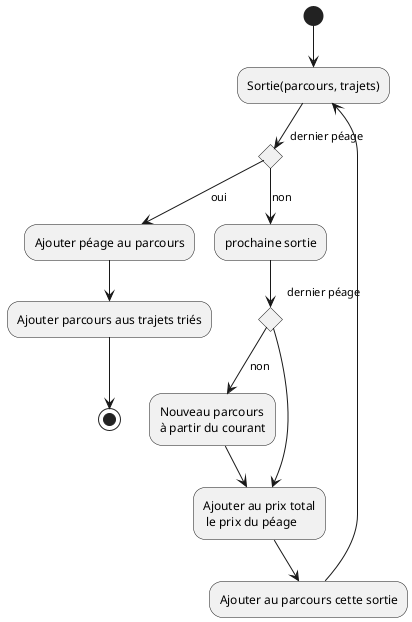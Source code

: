 @startuml algo

(*) --> "Sortie(parcours, trajets)"
if "dernier péage" then
  -->[oui] "Ajouter péage au parcours"
  -down-> "Ajouter parcours aus trajets triés"
  --> (*)
else 
  -->[non] "prochaine sortie"
  if "dernier péage" then
    -->[non] "Nouveau parcours\nà partir du courant"
    --> "Ajouter au prix total\n le prix du péage"
  else
    --> "Ajouter au prix total\n le prix du péage"
  endif
  --> "Ajouter au parcours cette sortie"
endif
--> "Sortie(parcours, trajets)"

@enduml